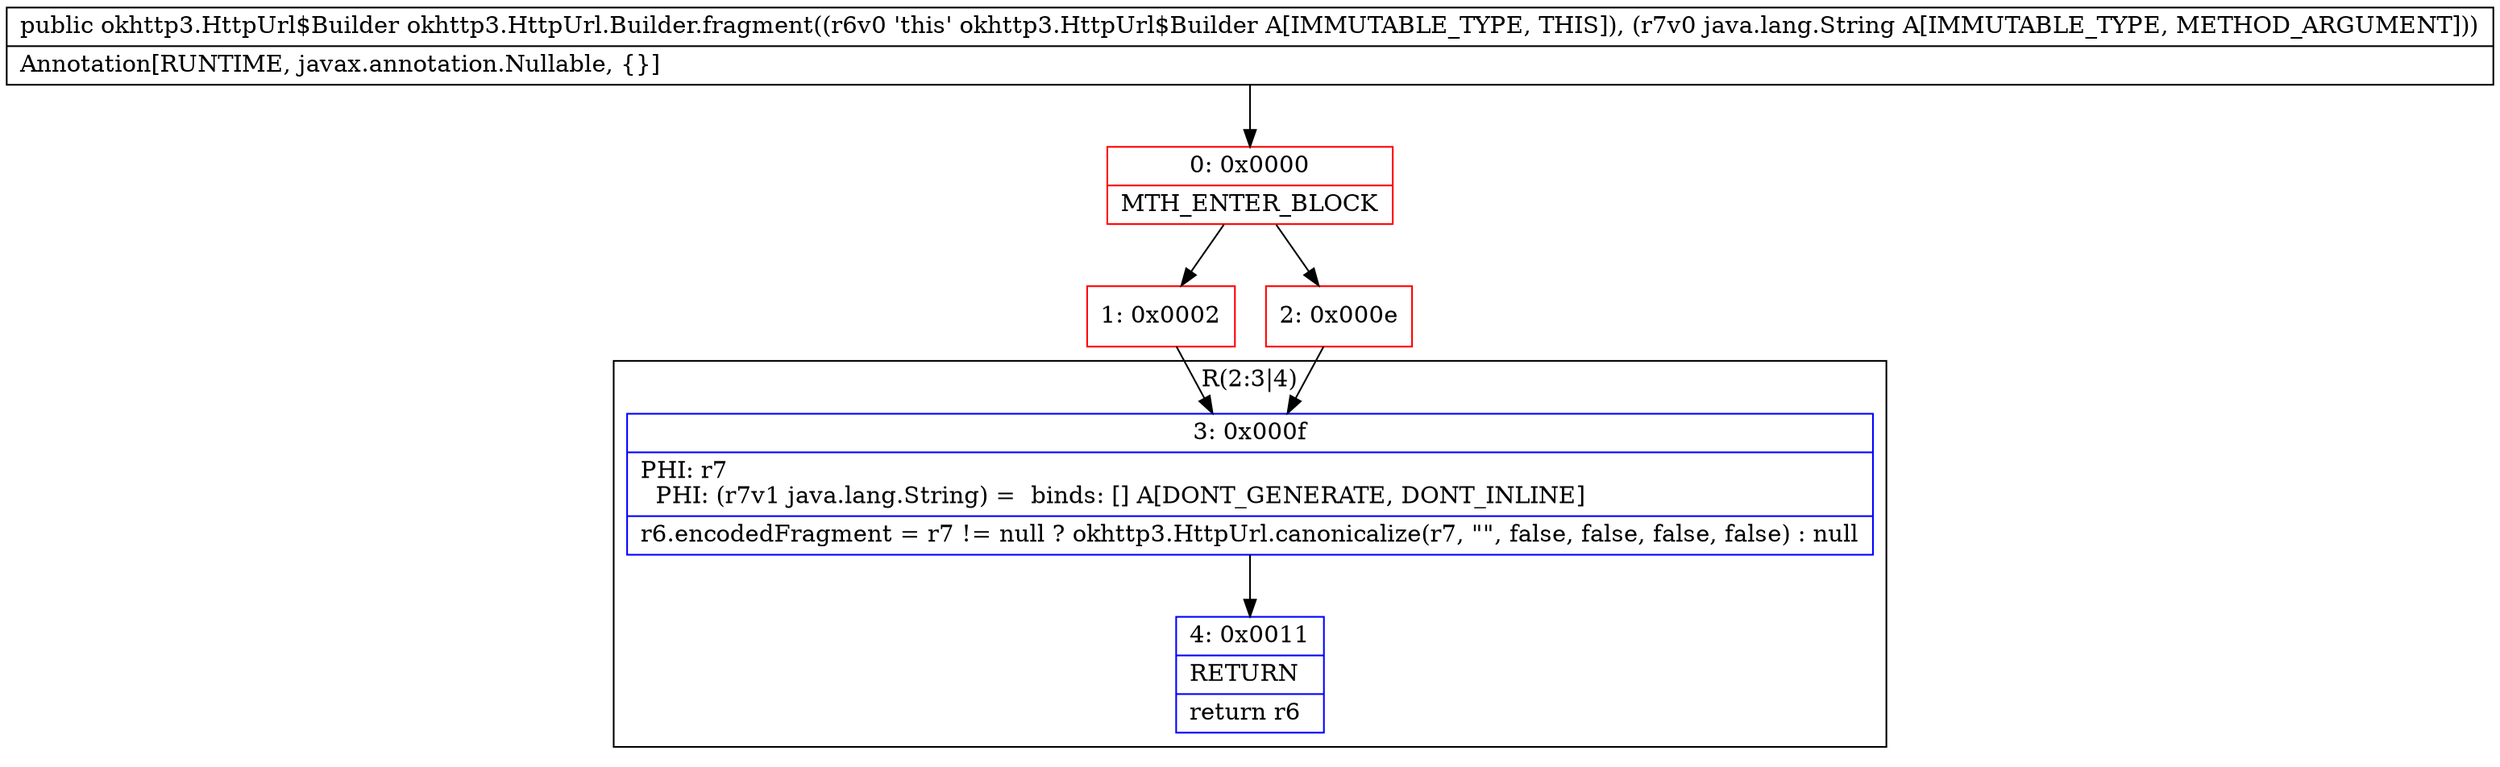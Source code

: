 digraph "CFG forokhttp3.HttpUrl.Builder.fragment(Ljava\/lang\/String;)Lokhttp3\/HttpUrl$Builder;" {
subgraph cluster_Region_68084917 {
label = "R(2:3|4)";
node [shape=record,color=blue];
Node_3 [shape=record,label="{3\:\ 0x000f|PHI: r7 \l  PHI: (r7v1 java.lang.String) =  binds: [] A[DONT_GENERATE, DONT_INLINE]\l|r6.encodedFragment = r7 != null ? okhttp3.HttpUrl.canonicalize(r7, \"\", false, false, false, false) : null\l}"];
Node_4 [shape=record,label="{4\:\ 0x0011|RETURN\l|return r6\l}"];
}
Node_0 [shape=record,color=red,label="{0\:\ 0x0000|MTH_ENTER_BLOCK\l}"];
Node_1 [shape=record,color=red,label="{1\:\ 0x0002}"];
Node_2 [shape=record,color=red,label="{2\:\ 0x000e}"];
MethodNode[shape=record,label="{public okhttp3.HttpUrl$Builder okhttp3.HttpUrl.Builder.fragment((r6v0 'this' okhttp3.HttpUrl$Builder A[IMMUTABLE_TYPE, THIS]), (r7v0 java.lang.String A[IMMUTABLE_TYPE, METHOD_ARGUMENT]))  | Annotation[RUNTIME, javax.annotation.Nullable, \{\}]\l}"];
MethodNode -> Node_0;
Node_3 -> Node_4;
Node_0 -> Node_1;
Node_0 -> Node_2;
Node_1 -> Node_3;
Node_2 -> Node_3;
}

